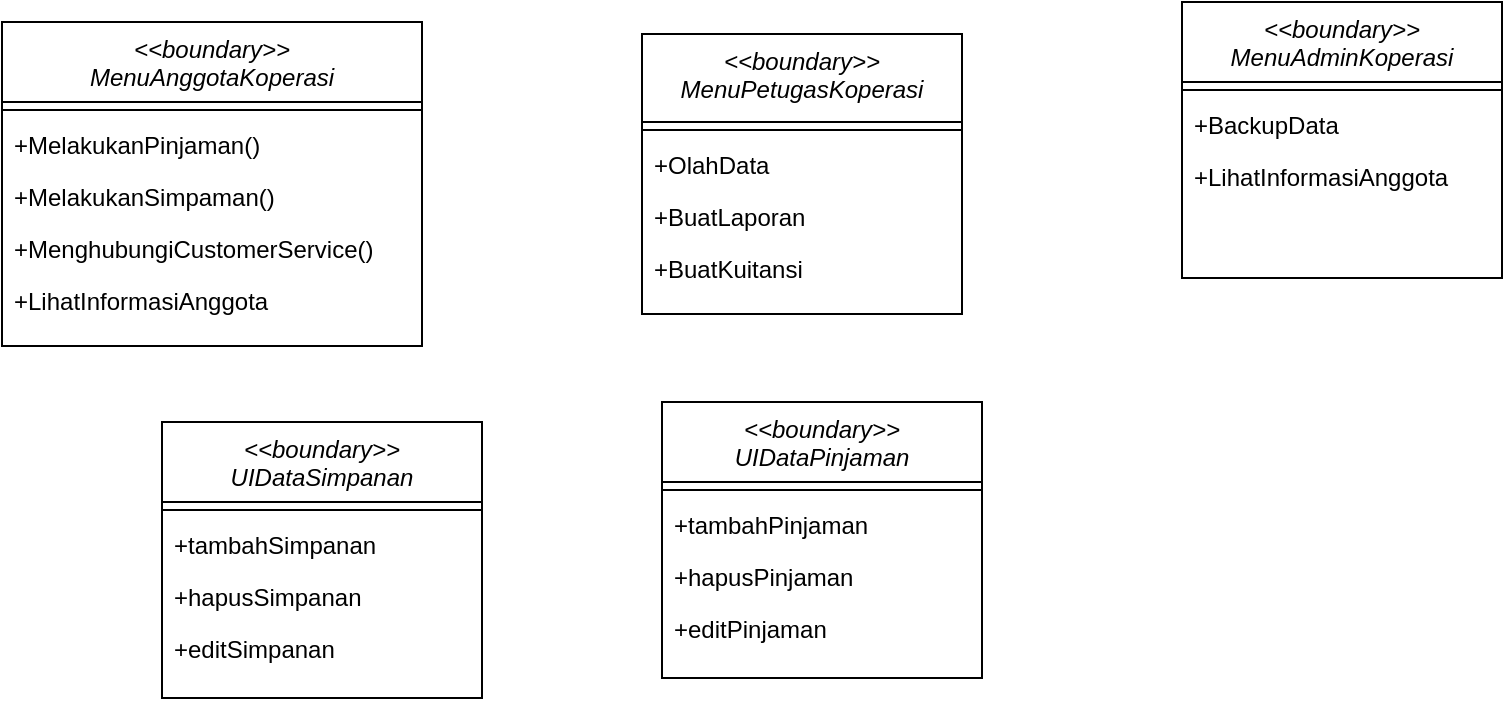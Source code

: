 <mxfile version="17.4.3" type="github">
  <diagram id="C5RBs43oDa-KdzZeNtuy" name="Page-1">
    <mxGraphModel dx="997" dy="540" grid="1" gridSize="10" guides="1" tooltips="1" connect="1" arrows="1" fold="1" page="1" pageScale="1" pageWidth="827" pageHeight="1169" math="0" shadow="0">
      <root>
        <mxCell id="WIyWlLk6GJQsqaUBKTNV-0" />
        <mxCell id="WIyWlLk6GJQsqaUBKTNV-1" parent="WIyWlLk6GJQsqaUBKTNV-0" />
        <mxCell id="zkfFHV4jXpPFQw0GAbJ--0" value="&lt;&lt;boundary&gt;&gt;&#xa;UIDataSimpanan" style="swimlane;fontStyle=2;align=center;verticalAlign=top;childLayout=stackLayout;horizontal=1;startSize=40;horizontalStack=0;resizeParent=1;resizeLast=0;collapsible=1;marginBottom=0;rounded=0;shadow=0;strokeWidth=1;" parent="WIyWlLk6GJQsqaUBKTNV-1" vertex="1">
          <mxGeometry x="110" y="320" width="160" height="138" as="geometry">
            <mxRectangle x="230" y="140" width="160" height="26" as="alternateBounds" />
          </mxGeometry>
        </mxCell>
        <mxCell id="zkfFHV4jXpPFQw0GAbJ--4" value="" style="line;html=1;strokeWidth=1;align=left;verticalAlign=middle;spacingTop=-1;spacingLeft=3;spacingRight=3;rotatable=0;labelPosition=right;points=[];portConstraint=eastwest;" parent="zkfFHV4jXpPFQw0GAbJ--0" vertex="1">
          <mxGeometry y="40" width="160" height="8" as="geometry" />
        </mxCell>
        <mxCell id="zkfFHV4jXpPFQw0GAbJ--5" value="+tambahSimpanan" style="text;align=left;verticalAlign=top;spacingLeft=4;spacingRight=4;overflow=hidden;rotatable=0;points=[[0,0.5],[1,0.5]];portConstraint=eastwest;" parent="zkfFHV4jXpPFQw0GAbJ--0" vertex="1">
          <mxGeometry y="48" width="160" height="26" as="geometry" />
        </mxCell>
        <mxCell id="Pjv1aFeog5jZc0ne90wT-23" value="+hapusSimpanan" style="text;align=left;verticalAlign=top;spacingLeft=4;spacingRight=4;overflow=hidden;rotatable=0;points=[[0,0.5],[1,0.5]];portConstraint=eastwest;" vertex="1" parent="zkfFHV4jXpPFQw0GAbJ--0">
          <mxGeometry y="74" width="160" height="26" as="geometry" />
        </mxCell>
        <mxCell id="Pjv1aFeog5jZc0ne90wT-22" value="+editSimpanan" style="text;align=left;verticalAlign=top;spacingLeft=4;spacingRight=4;overflow=hidden;rotatable=0;points=[[0,0.5],[1,0.5]];portConstraint=eastwest;" vertex="1" parent="zkfFHV4jXpPFQw0GAbJ--0">
          <mxGeometry y="100" width="160" height="26" as="geometry" />
        </mxCell>
        <mxCell id="Pjv1aFeog5jZc0ne90wT-0" value="&lt;&lt;boundary&gt;&gt;&#xa;MenuAnggotaKoperasi" style="swimlane;fontStyle=2;align=center;verticalAlign=top;childLayout=stackLayout;horizontal=1;startSize=40;horizontalStack=0;resizeParent=1;resizeLast=0;collapsible=1;marginBottom=0;rounded=0;shadow=0;strokeWidth=1;" vertex="1" parent="WIyWlLk6GJQsqaUBKTNV-1">
          <mxGeometry x="30" y="120" width="210" height="162" as="geometry">
            <mxRectangle x="230" y="140" width="160" height="26" as="alternateBounds" />
          </mxGeometry>
        </mxCell>
        <mxCell id="Pjv1aFeog5jZc0ne90wT-4" value="" style="line;html=1;strokeWidth=1;align=left;verticalAlign=middle;spacingTop=-1;spacingLeft=3;spacingRight=3;rotatable=0;labelPosition=right;points=[];portConstraint=eastwest;" vertex="1" parent="Pjv1aFeog5jZc0ne90wT-0">
          <mxGeometry y="40" width="210" height="8" as="geometry" />
        </mxCell>
        <mxCell id="Pjv1aFeog5jZc0ne90wT-5" value="+MelakukanPinjaman()" style="text;align=left;verticalAlign=top;spacingLeft=4;spacingRight=4;overflow=hidden;rotatable=0;points=[[0,0.5],[1,0.5]];portConstraint=eastwest;" vertex="1" parent="Pjv1aFeog5jZc0ne90wT-0">
          <mxGeometry y="48" width="210" height="26" as="geometry" />
        </mxCell>
        <mxCell id="Pjv1aFeog5jZc0ne90wT-9" value="+MelakukanSimpaman()" style="text;align=left;verticalAlign=top;spacingLeft=4;spacingRight=4;overflow=hidden;rotatable=0;points=[[0,0.5],[1,0.5]];portConstraint=eastwest;" vertex="1" parent="Pjv1aFeog5jZc0ne90wT-0">
          <mxGeometry y="74" width="210" height="26" as="geometry" />
        </mxCell>
        <mxCell id="Pjv1aFeog5jZc0ne90wT-12" value="+MenghubungiCustomerService()" style="text;align=left;verticalAlign=top;spacingLeft=4;spacingRight=4;overflow=hidden;rotatable=0;points=[[0,0.5],[1,0.5]];portConstraint=eastwest;" vertex="1" parent="Pjv1aFeog5jZc0ne90wT-0">
          <mxGeometry y="100" width="210" height="26" as="geometry" />
        </mxCell>
        <mxCell id="Pjv1aFeog5jZc0ne90wT-28" value="+LihatInformasiAnggota" style="text;align=left;verticalAlign=top;spacingLeft=4;spacingRight=4;overflow=hidden;rotatable=0;points=[[0,0.5],[1,0.5]];portConstraint=eastwest;" vertex="1" parent="Pjv1aFeog5jZc0ne90wT-0">
          <mxGeometry y="126" width="210" height="26" as="geometry" />
        </mxCell>
        <mxCell id="Pjv1aFeog5jZc0ne90wT-6" value="&lt;&lt;boundary&gt;&gt;&#xa;MenuAdminKoperasi" style="swimlane;fontStyle=2;align=center;verticalAlign=top;childLayout=stackLayout;horizontal=1;startSize=40;horizontalStack=0;resizeParent=1;resizeLast=0;collapsible=1;marginBottom=0;rounded=0;shadow=0;strokeWidth=1;" vertex="1" parent="WIyWlLk6GJQsqaUBKTNV-1">
          <mxGeometry x="620" y="110" width="160" height="138" as="geometry">
            <mxRectangle x="230" y="140" width="160" height="26" as="alternateBounds" />
          </mxGeometry>
        </mxCell>
        <mxCell id="Pjv1aFeog5jZc0ne90wT-7" value="" style="line;html=1;strokeWidth=1;align=left;verticalAlign=middle;spacingTop=-1;spacingLeft=3;spacingRight=3;rotatable=0;labelPosition=right;points=[];portConstraint=eastwest;" vertex="1" parent="Pjv1aFeog5jZc0ne90wT-6">
          <mxGeometry y="40" width="160" height="8" as="geometry" />
        </mxCell>
        <mxCell id="Pjv1aFeog5jZc0ne90wT-8" value="+BackupData" style="text;align=left;verticalAlign=top;spacingLeft=4;spacingRight=4;overflow=hidden;rotatable=0;points=[[0,0.5],[1,0.5]];portConstraint=eastwest;" vertex="1" parent="Pjv1aFeog5jZc0ne90wT-6">
          <mxGeometry y="48" width="160" height="26" as="geometry" />
        </mxCell>
        <mxCell id="Pjv1aFeog5jZc0ne90wT-27" value="+LihatInformasiAnggota" style="text;align=left;verticalAlign=top;spacingLeft=4;spacingRight=4;overflow=hidden;rotatable=0;points=[[0,0.5],[1,0.5]];portConstraint=eastwest;" vertex="1" parent="Pjv1aFeog5jZc0ne90wT-6">
          <mxGeometry y="74" width="160" height="26" as="geometry" />
        </mxCell>
        <mxCell id="Pjv1aFeog5jZc0ne90wT-19" value="&lt;&lt;boundary&gt;&gt;&#xa;UIDataPinjaman" style="swimlane;fontStyle=2;align=center;verticalAlign=top;childLayout=stackLayout;horizontal=1;startSize=40;horizontalStack=0;resizeParent=1;resizeLast=0;collapsible=1;marginBottom=0;rounded=0;shadow=0;strokeWidth=1;" vertex="1" parent="WIyWlLk6GJQsqaUBKTNV-1">
          <mxGeometry x="360" y="310" width="160" height="138" as="geometry">
            <mxRectangle x="230" y="140" width="160" height="26" as="alternateBounds" />
          </mxGeometry>
        </mxCell>
        <mxCell id="Pjv1aFeog5jZc0ne90wT-20" value="" style="line;html=1;strokeWidth=1;align=left;verticalAlign=middle;spacingTop=-1;spacingLeft=3;spacingRight=3;rotatable=0;labelPosition=right;points=[];portConstraint=eastwest;" vertex="1" parent="Pjv1aFeog5jZc0ne90wT-19">
          <mxGeometry y="40" width="160" height="8" as="geometry" />
        </mxCell>
        <mxCell id="Pjv1aFeog5jZc0ne90wT-24" value="+tambahPinjaman" style="text;align=left;verticalAlign=top;spacingLeft=4;spacingRight=4;overflow=hidden;rotatable=0;points=[[0,0.5],[1,0.5]];portConstraint=eastwest;" vertex="1" parent="Pjv1aFeog5jZc0ne90wT-19">
          <mxGeometry y="48" width="160" height="26" as="geometry" />
        </mxCell>
        <mxCell id="Pjv1aFeog5jZc0ne90wT-26" value="+hapusPinjaman" style="text;align=left;verticalAlign=top;spacingLeft=4;spacingRight=4;overflow=hidden;rotatable=0;points=[[0,0.5],[1,0.5]];portConstraint=eastwest;" vertex="1" parent="Pjv1aFeog5jZc0ne90wT-19">
          <mxGeometry y="74" width="160" height="26" as="geometry" />
        </mxCell>
        <mxCell id="Pjv1aFeog5jZc0ne90wT-25" value="+editPinjaman" style="text;align=left;verticalAlign=top;spacingLeft=4;spacingRight=4;overflow=hidden;rotatable=0;points=[[0,0.5],[1,0.5]];portConstraint=eastwest;" vertex="1" parent="Pjv1aFeog5jZc0ne90wT-19">
          <mxGeometry y="100" width="160" height="26" as="geometry" />
        </mxCell>
        <mxCell id="Pjv1aFeog5jZc0ne90wT-29" value="&lt;&lt;boundary&gt;&gt;&#xa;MenuPetugasKoperasi" style="swimlane;fontStyle=2;align=center;verticalAlign=top;childLayout=stackLayout;horizontal=1;startSize=44;horizontalStack=0;resizeParent=1;resizeLast=0;collapsible=1;marginBottom=0;rounded=0;shadow=0;strokeWidth=1;" vertex="1" parent="WIyWlLk6GJQsqaUBKTNV-1">
          <mxGeometry x="350" y="126" width="160" height="140" as="geometry">
            <mxRectangle x="230" y="140" width="160" height="26" as="alternateBounds" />
          </mxGeometry>
        </mxCell>
        <mxCell id="Pjv1aFeog5jZc0ne90wT-30" value="" style="line;html=1;strokeWidth=1;align=left;verticalAlign=middle;spacingTop=-1;spacingLeft=3;spacingRight=3;rotatable=0;labelPosition=right;points=[];portConstraint=eastwest;" vertex="1" parent="Pjv1aFeog5jZc0ne90wT-29">
          <mxGeometry y="44" width="160" height="8" as="geometry" />
        </mxCell>
        <mxCell id="Pjv1aFeog5jZc0ne90wT-31" value="+OlahData" style="text;align=left;verticalAlign=top;spacingLeft=4;spacingRight=4;overflow=hidden;rotatable=0;points=[[0,0.5],[1,0.5]];portConstraint=eastwest;" vertex="1" parent="Pjv1aFeog5jZc0ne90wT-29">
          <mxGeometry y="52" width="160" height="26" as="geometry" />
        </mxCell>
        <mxCell id="Pjv1aFeog5jZc0ne90wT-32" value="+BuatLaporan" style="text;align=left;verticalAlign=top;spacingLeft=4;spacingRight=4;overflow=hidden;rotatable=0;points=[[0,0.5],[1,0.5]];portConstraint=eastwest;" vertex="1" parent="Pjv1aFeog5jZc0ne90wT-29">
          <mxGeometry y="78" width="160" height="26" as="geometry" />
        </mxCell>
        <mxCell id="Pjv1aFeog5jZc0ne90wT-33" value="+BuatKuitansi" style="text;align=left;verticalAlign=top;spacingLeft=4;spacingRight=4;overflow=hidden;rotatable=0;points=[[0,0.5],[1,0.5]];portConstraint=eastwest;" vertex="1" parent="Pjv1aFeog5jZc0ne90wT-29">
          <mxGeometry y="104" width="160" height="26" as="geometry" />
        </mxCell>
      </root>
    </mxGraphModel>
  </diagram>
</mxfile>

